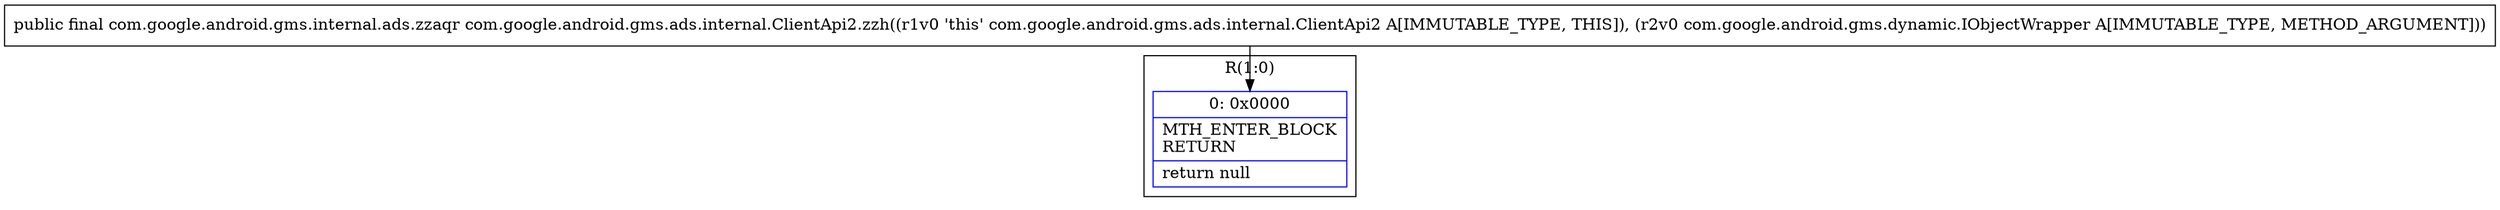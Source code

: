 digraph "CFG forcom.google.android.gms.ads.internal.ClientApi2.zzh(Lcom\/google\/android\/gms\/dynamic\/IObjectWrapper;)Lcom\/google\/android\/gms\/internal\/ads\/zzaqr;" {
subgraph cluster_Region_1957302667 {
label = "R(1:0)";
node [shape=record,color=blue];
Node_0 [shape=record,label="{0\:\ 0x0000|MTH_ENTER_BLOCK\lRETURN\l|return null\l}"];
}
MethodNode[shape=record,label="{public final com.google.android.gms.internal.ads.zzaqr com.google.android.gms.ads.internal.ClientApi2.zzh((r1v0 'this' com.google.android.gms.ads.internal.ClientApi2 A[IMMUTABLE_TYPE, THIS]), (r2v0 com.google.android.gms.dynamic.IObjectWrapper A[IMMUTABLE_TYPE, METHOD_ARGUMENT])) }"];
MethodNode -> Node_0;
}

